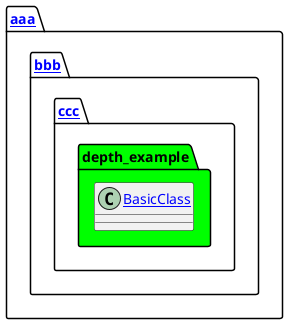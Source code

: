 @startuml
!$pathToBase = "../../../../.."
package "[[$pathToBase/../exampleModuleFolder/example_relations.puml aaa]]" as p\$_0 #ffffff {
    package "[[$pathToBase/../exampleModuleFolder/bbb/example_relations.puml bbb]]" as p\$_1 #ffffff {
        package "[[$pathToBase/../exampleModuleFolder/bbb/ccc/example_relations.puml ccc]]" as p\$_2 #ffffff {
            package "depth_example" #00FF00 {
                class "[[$pathToBase/../sources/aaa/bbb/ccc/depth_example/BasicClass.kt BasicClass]]" as BasicClass {
                }
            }
        }
    }
}

@enduml
